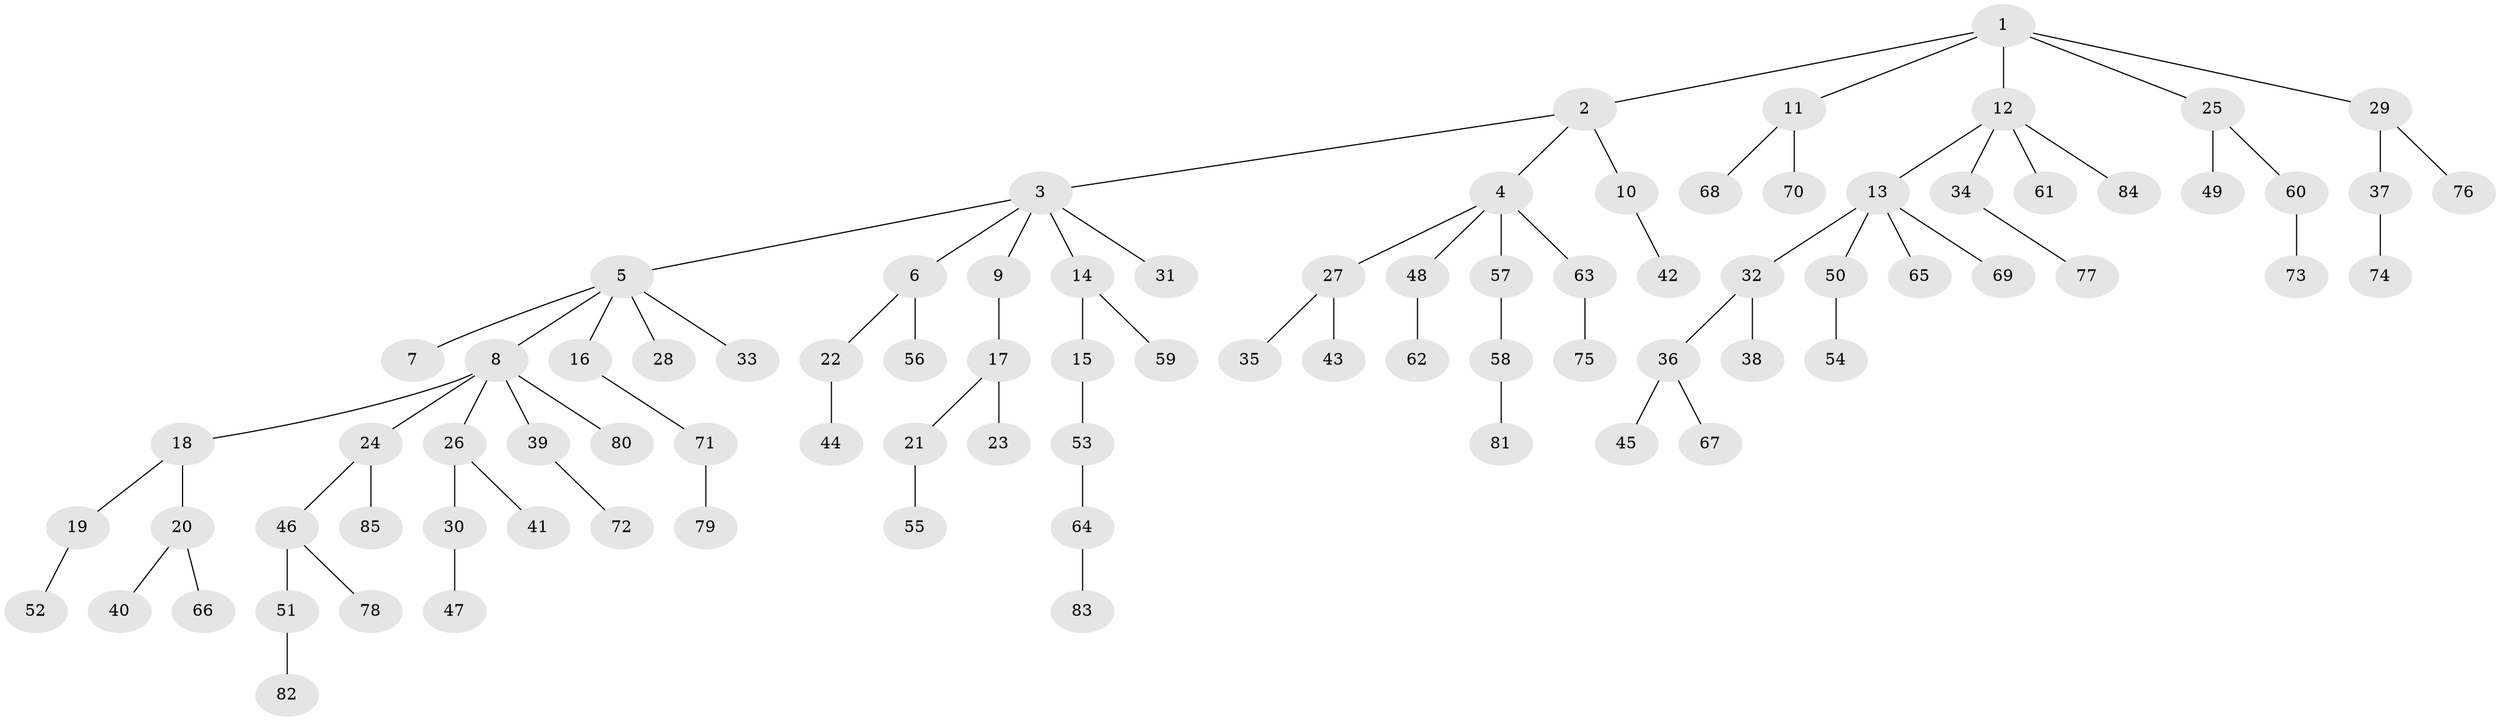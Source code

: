 // Generated by graph-tools (version 1.1) at 2025/02/03/09/25 03:02:24]
// undirected, 85 vertices, 84 edges
graph export_dot {
graph [start="1"]
  node [color=gray90,style=filled];
  1;
  2;
  3;
  4;
  5;
  6;
  7;
  8;
  9;
  10;
  11;
  12;
  13;
  14;
  15;
  16;
  17;
  18;
  19;
  20;
  21;
  22;
  23;
  24;
  25;
  26;
  27;
  28;
  29;
  30;
  31;
  32;
  33;
  34;
  35;
  36;
  37;
  38;
  39;
  40;
  41;
  42;
  43;
  44;
  45;
  46;
  47;
  48;
  49;
  50;
  51;
  52;
  53;
  54;
  55;
  56;
  57;
  58;
  59;
  60;
  61;
  62;
  63;
  64;
  65;
  66;
  67;
  68;
  69;
  70;
  71;
  72;
  73;
  74;
  75;
  76;
  77;
  78;
  79;
  80;
  81;
  82;
  83;
  84;
  85;
  1 -- 2;
  1 -- 11;
  1 -- 12;
  1 -- 25;
  1 -- 29;
  2 -- 3;
  2 -- 4;
  2 -- 10;
  3 -- 5;
  3 -- 6;
  3 -- 9;
  3 -- 14;
  3 -- 31;
  4 -- 27;
  4 -- 48;
  4 -- 57;
  4 -- 63;
  5 -- 7;
  5 -- 8;
  5 -- 16;
  5 -- 28;
  5 -- 33;
  6 -- 22;
  6 -- 56;
  8 -- 18;
  8 -- 24;
  8 -- 26;
  8 -- 39;
  8 -- 80;
  9 -- 17;
  10 -- 42;
  11 -- 68;
  11 -- 70;
  12 -- 13;
  12 -- 34;
  12 -- 61;
  12 -- 84;
  13 -- 32;
  13 -- 50;
  13 -- 65;
  13 -- 69;
  14 -- 15;
  14 -- 59;
  15 -- 53;
  16 -- 71;
  17 -- 21;
  17 -- 23;
  18 -- 19;
  18 -- 20;
  19 -- 52;
  20 -- 40;
  20 -- 66;
  21 -- 55;
  22 -- 44;
  24 -- 46;
  24 -- 85;
  25 -- 49;
  25 -- 60;
  26 -- 30;
  26 -- 41;
  27 -- 35;
  27 -- 43;
  29 -- 37;
  29 -- 76;
  30 -- 47;
  32 -- 36;
  32 -- 38;
  34 -- 77;
  36 -- 45;
  36 -- 67;
  37 -- 74;
  39 -- 72;
  46 -- 51;
  46 -- 78;
  48 -- 62;
  50 -- 54;
  51 -- 82;
  53 -- 64;
  57 -- 58;
  58 -- 81;
  60 -- 73;
  63 -- 75;
  64 -- 83;
  71 -- 79;
}
